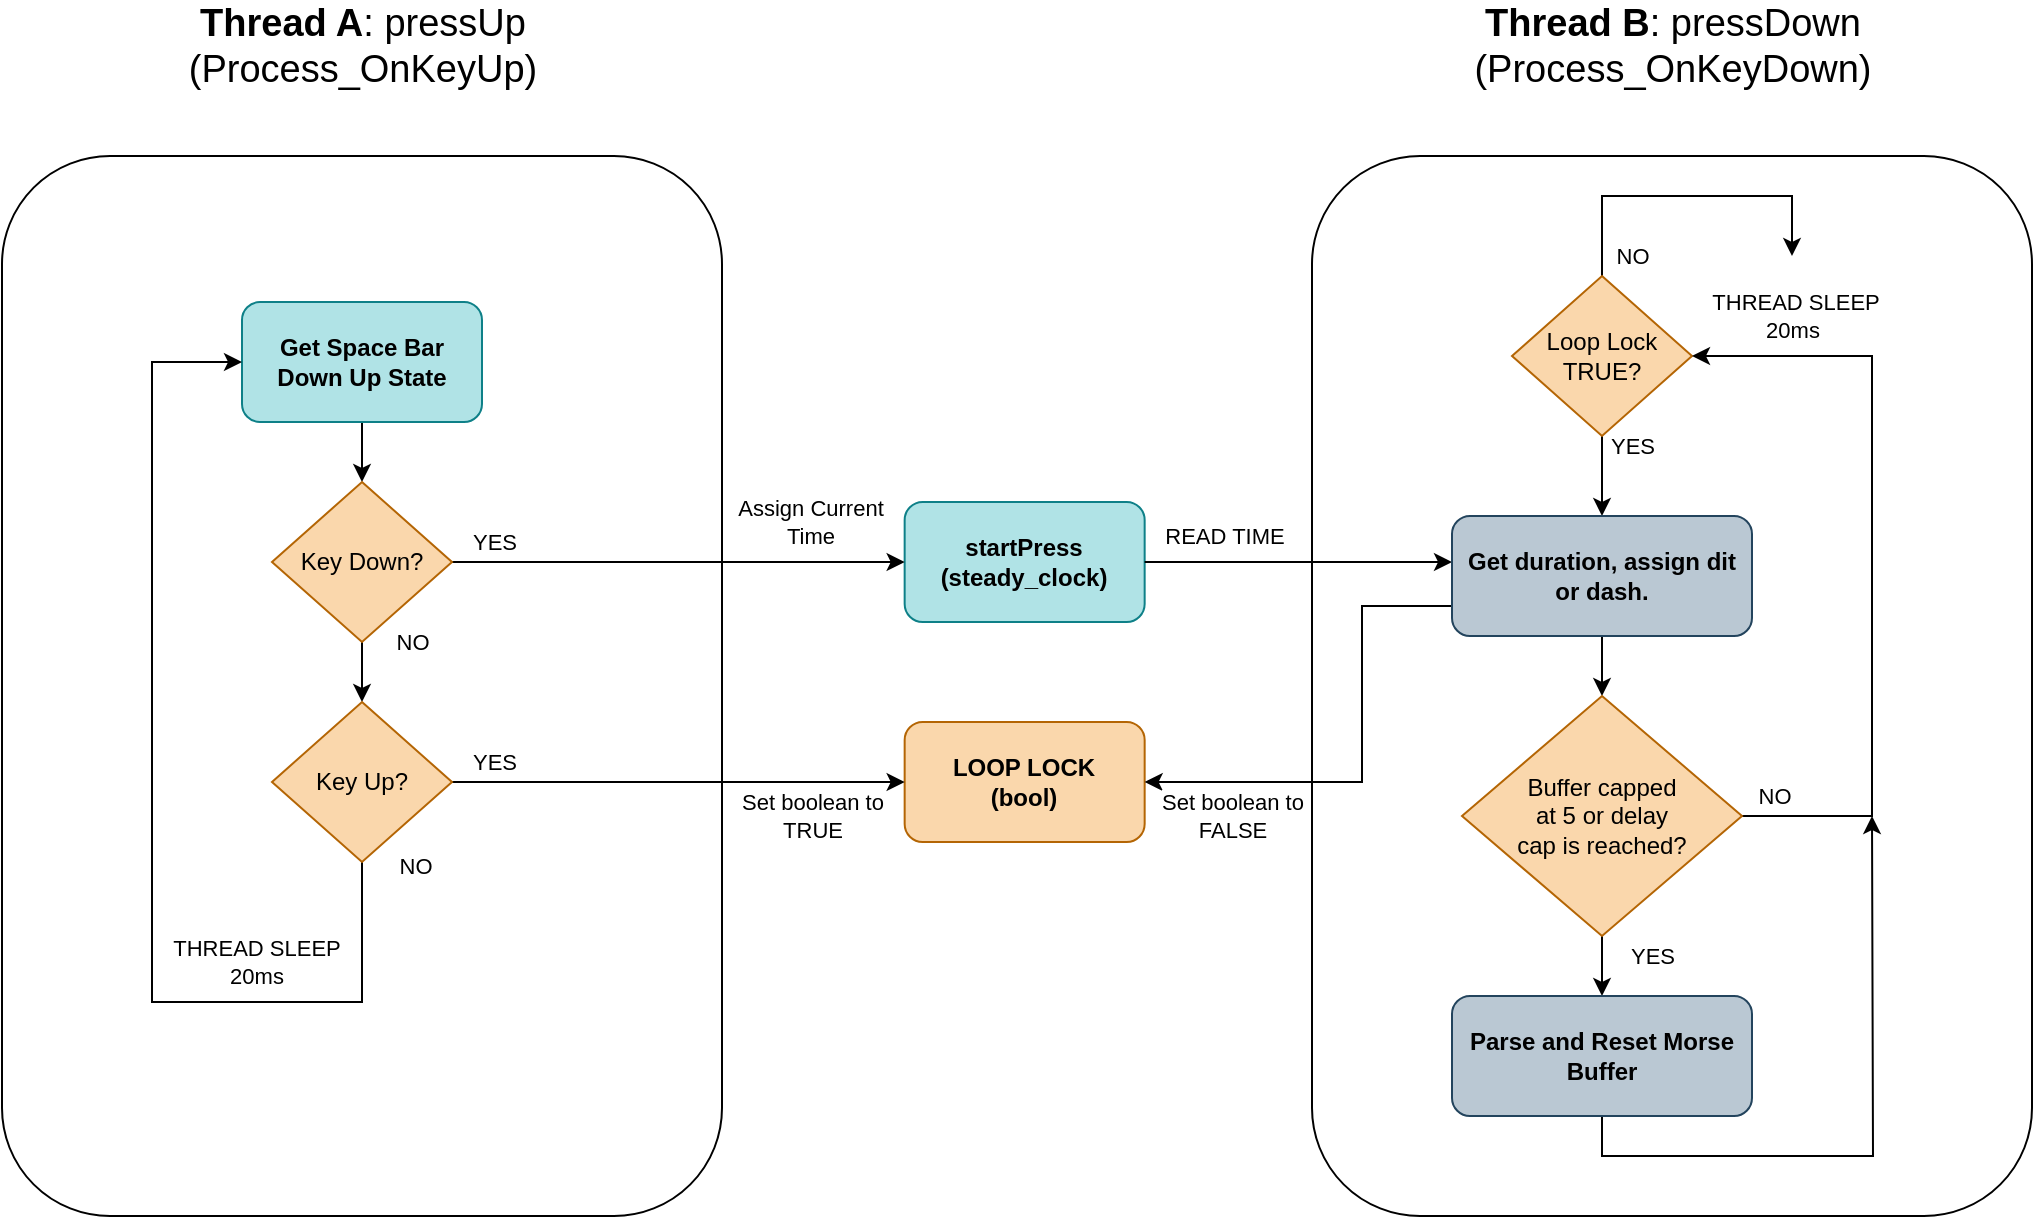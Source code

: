<mxfile version="22.0.3" type="device" pages="2">
  <diagram name="InputLoop_Original" id="HH_DDcOL4ZvDtyQG4jyh">
    <mxGraphModel dx="1404" dy="814" grid="1" gridSize="10" guides="1" tooltips="1" connect="1" arrows="1" fold="1" page="1" pageScale="1" pageWidth="1169" pageHeight="827" background="none" math="0" shadow="0">
      <root>
        <mxCell id="0" />
        <mxCell id="1" parent="0" />
        <mxCell id="ae37Za4HgEdqagNRVa7j-47" value="" style="rounded=1;whiteSpace=wrap;html=1;movable=0;resizable=0;rotatable=0;deletable=0;editable=0;locked=1;connectable=0;" parent="1" vertex="1">
          <mxGeometry x="60" y="190" width="360" height="530" as="geometry" />
        </mxCell>
        <mxCell id="ae37Za4HgEdqagNRVa7j-2" value="&lt;font color=&quot;#000000&quot;&gt;&lt;b&gt;LOOP LOCK&lt;br&gt;(bool)&lt;br&gt;&lt;/b&gt;&lt;/font&gt;" style="rounded=1;whiteSpace=wrap;html=1;fillColor=#fad7ac;strokeColor=#b46504;movable=1;resizable=1;rotatable=1;deletable=1;editable=1;locked=0;connectable=1;" parent="1" vertex="1">
          <mxGeometry x="511.33" y="473" width="120" height="60" as="geometry" />
        </mxCell>
        <mxCell id="ae37Za4HgEdqagNRVa7j-3" value="&lt;font color=&quot;#000000&quot;&gt;&lt;b&gt;startPress&lt;br&gt;(steady_clock)&lt;br&gt;&lt;/b&gt;&lt;/font&gt;" style="rounded=1;whiteSpace=wrap;html=1;fillColor=#b0e3e6;strokeColor=#0e8088;movable=1;resizable=1;rotatable=1;deletable=1;editable=1;locked=0;connectable=1;" parent="1" vertex="1">
          <mxGeometry x="511.33" y="363" width="120" height="60" as="geometry" />
        </mxCell>
        <mxCell id="ae37Za4HgEdqagNRVa7j-6" style="edgeStyle=orthogonalEdgeStyle;rounded=0;orthogonalLoop=1;jettySize=auto;html=1;exitX=0.5;exitY=1;exitDx=0;exitDy=0;entryX=0.5;entryY=0;entryDx=0;entryDy=0;movable=1;resizable=1;rotatable=1;deletable=1;editable=1;locked=0;connectable=1;" parent="1" source="ae37Za4HgEdqagNRVa7j-4" target="ae37Za4HgEdqagNRVa7j-5" edge="1">
          <mxGeometry relative="1" as="geometry" />
        </mxCell>
        <mxCell id="ae37Za4HgEdqagNRVa7j-4" value="&lt;font color=&quot;#000000&quot;&gt;&lt;b&gt;Get Space Bar&lt;br&gt;Down Up State&lt;br&gt;&lt;/b&gt;&lt;/font&gt;" style="rounded=1;whiteSpace=wrap;html=1;fillColor=#b0e3e6;strokeColor=#0e8088;movable=1;resizable=1;rotatable=1;deletable=1;editable=1;locked=0;connectable=1;" parent="1" vertex="1">
          <mxGeometry x="180" y="263" width="120" height="60" as="geometry" />
        </mxCell>
        <mxCell id="ae37Za4HgEdqagNRVa7j-7" style="edgeStyle=orthogonalEdgeStyle;rounded=0;orthogonalLoop=1;jettySize=auto;html=1;exitX=1;exitY=0.5;exitDx=0;exitDy=0;entryX=0;entryY=0.5;entryDx=0;entryDy=0;movable=1;resizable=1;rotatable=1;deletable=1;editable=1;locked=0;connectable=1;" parent="1" source="ae37Za4HgEdqagNRVa7j-5" target="ae37Za4HgEdqagNRVa7j-3" edge="1">
          <mxGeometry relative="1" as="geometry">
            <mxPoint x="455" y="393" as="targetPoint" />
            <Array as="points">
              <mxPoint x="455" y="393" />
              <mxPoint x="455" y="393" />
            </Array>
          </mxGeometry>
        </mxCell>
        <mxCell id="ae37Za4HgEdqagNRVa7j-8" value="YES" style="edgeLabel;html=1;align=center;verticalAlign=middle;resizable=1;points=[];movable=1;rotatable=1;deletable=1;editable=1;locked=0;connectable=1;" parent="ae37Za4HgEdqagNRVa7j-7" vertex="1" connectable="0">
          <mxGeometry x="-0.801" y="3" relative="1" as="geometry">
            <mxPoint x="-2" y="-7" as="offset" />
          </mxGeometry>
        </mxCell>
        <mxCell id="ae37Za4HgEdqagNRVa7j-9" value="Assign Current&lt;br&gt;Time" style="edgeLabel;html=1;align=center;verticalAlign=middle;resizable=1;points=[];movable=1;rotatable=1;deletable=1;editable=1;locked=0;connectable=1;" parent="ae37Za4HgEdqagNRVa7j-7" vertex="1" connectable="0">
          <mxGeometry x="0.617" y="1" relative="1" as="geometry">
            <mxPoint x="-4" y="-19" as="offset" />
          </mxGeometry>
        </mxCell>
        <mxCell id="ae37Za4HgEdqagNRVa7j-11" style="edgeStyle=orthogonalEdgeStyle;rounded=0;orthogonalLoop=1;jettySize=auto;html=1;exitX=0.5;exitY=1;exitDx=0;exitDy=0;entryX=0.5;entryY=0;entryDx=0;entryDy=0;movable=1;resizable=1;rotatable=1;deletable=1;editable=1;locked=0;connectable=1;" parent="1" source="ae37Za4HgEdqagNRVa7j-5" target="ae37Za4HgEdqagNRVa7j-10" edge="1">
          <mxGeometry relative="1" as="geometry" />
        </mxCell>
        <mxCell id="ae37Za4HgEdqagNRVa7j-17" value="NO" style="edgeLabel;html=1;align=center;verticalAlign=middle;resizable=1;points=[];movable=1;rotatable=1;deletable=1;editable=1;locked=0;connectable=1;" parent="ae37Za4HgEdqagNRVa7j-11" vertex="1" connectable="0">
          <mxGeometry x="-0.733" y="1" relative="1" as="geometry">
            <mxPoint x="24" y="-4" as="offset" />
          </mxGeometry>
        </mxCell>
        <mxCell id="ae37Za4HgEdqagNRVa7j-5" value="&lt;font color=&quot;#000000&quot;&gt;Key Down?&lt;/font&gt;" style="rhombus;whiteSpace=wrap;html=1;fillColor=#fad7ac;strokeColor=#b46504;movable=1;resizable=1;rotatable=1;deletable=1;editable=1;locked=0;connectable=1;" parent="1" vertex="1">
          <mxGeometry x="195" y="353" width="90" height="80" as="geometry" />
        </mxCell>
        <mxCell id="ae37Za4HgEdqagNRVa7j-12" style="edgeStyle=orthogonalEdgeStyle;rounded=0;orthogonalLoop=1;jettySize=auto;html=1;exitX=1;exitY=0.5;exitDx=0;exitDy=0;entryX=0;entryY=0.5;entryDx=0;entryDy=0;movable=1;resizable=1;rotatable=1;deletable=1;editable=1;locked=0;connectable=1;" parent="1" source="ae37Za4HgEdqagNRVa7j-10" target="ae37Za4HgEdqagNRVa7j-2" edge="1">
          <mxGeometry relative="1" as="geometry" />
        </mxCell>
        <mxCell id="ae37Za4HgEdqagNRVa7j-13" value="YES" style="edgeLabel;html=1;align=center;verticalAlign=middle;resizable=1;points=[];movable=1;rotatable=1;deletable=1;editable=1;locked=0;connectable=1;" parent="ae37Za4HgEdqagNRVa7j-12" vertex="1" connectable="0">
          <mxGeometry x="-0.817" y="2" relative="1" as="geometry">
            <mxPoint y="-8" as="offset" />
          </mxGeometry>
        </mxCell>
        <mxCell id="ae37Za4HgEdqagNRVa7j-14" value="Set boolean to&lt;br&gt;TRUE" style="edgeLabel;html=1;align=center;verticalAlign=middle;resizable=1;points=[];movable=1;rotatable=1;deletable=1;editable=1;locked=0;connectable=1;" parent="ae37Za4HgEdqagNRVa7j-12" vertex="1" connectable="0">
          <mxGeometry x="0.661" relative="1" as="geometry">
            <mxPoint x="-8" y="17" as="offset" />
          </mxGeometry>
        </mxCell>
        <mxCell id="ae37Za4HgEdqagNRVa7j-16" style="edgeStyle=orthogonalEdgeStyle;rounded=0;orthogonalLoop=1;jettySize=auto;html=1;exitX=0.5;exitY=1;exitDx=0;exitDy=0;entryX=0;entryY=0.5;entryDx=0;entryDy=0;movable=1;resizable=1;rotatable=1;deletable=1;editable=1;locked=0;connectable=1;" parent="1" source="ae37Za4HgEdqagNRVa7j-10" target="ae37Za4HgEdqagNRVa7j-4" edge="1">
          <mxGeometry relative="1" as="geometry">
            <Array as="points">
              <mxPoint x="240" y="613" />
              <mxPoint x="135" y="613" />
              <mxPoint x="135" y="293" />
            </Array>
          </mxGeometry>
        </mxCell>
        <mxCell id="ae37Za4HgEdqagNRVa7j-18" value="&amp;nbsp;NO" style="edgeLabel;html=1;align=center;verticalAlign=middle;resizable=1;points=[];movable=1;rotatable=1;deletable=1;editable=1;locked=0;connectable=1;" parent="ae37Za4HgEdqagNRVa7j-16" vertex="1" connectable="0">
          <mxGeometry x="-0.922" y="2" relative="1" as="geometry">
            <mxPoint x="23" y="-19" as="offset" />
          </mxGeometry>
        </mxCell>
        <mxCell id="ae37Za4HgEdqagNRVa7j-19" value="Text" style="edgeLabel;html=1;align=center;verticalAlign=middle;resizable=0;points=[];movable=0;rotatable=0;deletable=0;editable=0;locked=1;connectable=0;" parent="ae37Za4HgEdqagNRVa7j-16" vertex="1" connectable="0">
          <mxGeometry x="0.1" y="-2" relative="1" as="geometry">
            <mxPoint x="48" y="112" as="offset" />
          </mxGeometry>
        </mxCell>
        <mxCell id="ae37Za4HgEdqagNRVa7j-20" value="THREAD SLEEP&lt;br&gt;20ms" style="edgeLabel;html=1;align=center;verticalAlign=middle;resizable=1;points=[];movable=1;rotatable=1;deletable=1;editable=1;locked=0;connectable=1;" parent="ae37Za4HgEdqagNRVa7j-16" vertex="1" connectable="0">
          <mxGeometry x="-0.544" y="-8" relative="1" as="geometry">
            <mxPoint y="-12" as="offset" />
          </mxGeometry>
        </mxCell>
        <mxCell id="ae37Za4HgEdqagNRVa7j-10" value="&lt;font color=&quot;#000000&quot;&gt;Key Up?&lt;/font&gt;" style="rhombus;whiteSpace=wrap;html=1;fillColor=#fad7ac;strokeColor=#b46504;movable=1;resizable=1;rotatable=1;deletable=1;editable=1;locked=0;connectable=1;" parent="1" vertex="1">
          <mxGeometry x="195" y="463" width="90" height="80" as="geometry" />
        </mxCell>
        <mxCell id="ae37Za4HgEdqagNRVa7j-21" value="" style="rounded=1;whiteSpace=wrap;html=1;movable=0;resizable=0;rotatable=0;deletable=0;editable=0;locked=1;connectable=0;" parent="1" vertex="1">
          <mxGeometry x="715" y="190" width="360" height="530" as="geometry" />
        </mxCell>
        <mxCell id="ae37Za4HgEdqagNRVa7j-27" style="edgeStyle=orthogonalEdgeStyle;rounded=0;orthogonalLoop=1;jettySize=auto;html=1;exitX=0.5;exitY=1;exitDx=0;exitDy=0;entryX=0.5;entryY=0;entryDx=0;entryDy=0;movable=0;resizable=0;rotatable=0;deletable=0;editable=0;locked=1;connectable=0;" parent="1" source="ae37Za4HgEdqagNRVa7j-22" target="ae37Za4HgEdqagNRVa7j-24" edge="1">
          <mxGeometry relative="1" as="geometry" />
        </mxCell>
        <mxCell id="ae37Za4HgEdqagNRVa7j-28" value="YES" style="edgeLabel;html=1;align=center;verticalAlign=middle;resizable=0;points=[];movable=0;rotatable=0;deletable=0;editable=0;locked=1;connectable=0;" parent="ae37Za4HgEdqagNRVa7j-27" vertex="1" connectable="0">
          <mxGeometry x="-0.5" y="1" relative="1" as="geometry">
            <mxPoint x="14" y="-5" as="offset" />
          </mxGeometry>
        </mxCell>
        <mxCell id="ae37Za4HgEdqagNRVa7j-40" style="edgeStyle=orthogonalEdgeStyle;rounded=0;orthogonalLoop=1;jettySize=auto;html=1;exitX=0.5;exitY=0;exitDx=0;exitDy=0;movable=0;resizable=0;rotatable=0;deletable=0;editable=0;locked=1;connectable=0;" parent="1" source="ae37Za4HgEdqagNRVa7j-22" edge="1">
          <mxGeometry relative="1" as="geometry">
            <mxPoint x="955" y="240" as="targetPoint" />
            <Array as="points">
              <mxPoint x="860" y="210" />
              <mxPoint x="955" y="210" />
              <mxPoint x="955" y="240" />
            </Array>
          </mxGeometry>
        </mxCell>
        <mxCell id="ae37Za4HgEdqagNRVa7j-41" value="NO" style="edgeLabel;html=1;align=center;verticalAlign=middle;resizable=0;points=[];movable=0;rotatable=0;deletable=0;editable=0;locked=1;connectable=0;" parent="ae37Za4HgEdqagNRVa7j-40" vertex="1" connectable="0">
          <mxGeometry x="-0.232" y="1" relative="1" as="geometry">
            <mxPoint x="-9" y="31" as="offset" />
          </mxGeometry>
        </mxCell>
        <mxCell id="ae37Za4HgEdqagNRVa7j-22" value="&lt;font color=&quot;#000000&quot;&gt;Loop Lock&lt;br&gt;TRUE?&lt;br&gt;&lt;/font&gt;" style="rhombus;whiteSpace=wrap;html=1;fillColor=#fad7ac;strokeColor=#b46504;movable=0;resizable=0;rotatable=0;deletable=0;editable=0;locked=1;connectable=0;" parent="1" vertex="1">
          <mxGeometry x="815" y="250" width="90" height="80" as="geometry" />
        </mxCell>
        <mxCell id="ae37Za4HgEdqagNRVa7j-25" style="edgeStyle=orthogonalEdgeStyle;rounded=0;orthogonalLoop=1;jettySize=auto;html=1;endArrow=none;endFill=0;startArrow=classic;startFill=1;movable=1;resizable=1;rotatable=1;deletable=1;editable=1;locked=0;connectable=1;entryX=1;entryY=0.5;entryDx=0;entryDy=0;" parent="1" source="ae37Za4HgEdqagNRVa7j-24" target="ae37Za4HgEdqagNRVa7j-3" edge="1">
          <mxGeometry relative="1" as="geometry">
            <mxPoint x="770" y="394" as="sourcePoint" />
            <mxPoint x="680" y="370" as="targetPoint" />
            <Array as="points">
              <mxPoint x="770" y="393" />
              <mxPoint x="770" y="393" />
            </Array>
          </mxGeometry>
        </mxCell>
        <mxCell id="ae37Za4HgEdqagNRVa7j-26" value="READ TIME" style="edgeLabel;html=1;align=center;verticalAlign=middle;resizable=1;points=[];movable=1;rotatable=1;deletable=1;editable=1;locked=0;connectable=1;" parent="ae37Za4HgEdqagNRVa7j-25" vertex="1" connectable="0">
          <mxGeometry x="0.675" y="1" relative="1" as="geometry">
            <mxPoint x="14" y="-14" as="offset" />
          </mxGeometry>
        </mxCell>
        <mxCell id="ae37Za4HgEdqagNRVa7j-29" style="edgeStyle=orthogonalEdgeStyle;rounded=0;orthogonalLoop=1;jettySize=auto;html=1;exitX=0;exitY=0.75;exitDx=0;exitDy=0;entryX=1;entryY=0.5;entryDx=0;entryDy=0;movable=1;resizable=1;rotatable=1;deletable=1;editable=1;locked=0;connectable=1;" parent="1" source="ae37Za4HgEdqagNRVa7j-24" target="ae37Za4HgEdqagNRVa7j-2" edge="1">
          <mxGeometry relative="1" as="geometry">
            <mxPoint x="785" y="478" as="sourcePoint" />
            <Array as="points">
              <mxPoint x="740" y="415" />
              <mxPoint x="740" y="503" />
            </Array>
          </mxGeometry>
        </mxCell>
        <mxCell id="ae37Za4HgEdqagNRVa7j-30" value="Set boolean to&lt;br&gt;FALSE" style="edgeLabel;html=1;align=center;verticalAlign=middle;resizable=1;points=[];movable=1;rotatable=1;deletable=1;editable=1;locked=0;connectable=1;" parent="ae37Za4HgEdqagNRVa7j-29" vertex="1" connectable="0">
          <mxGeometry x="0.651" y="-3" relative="1" as="geometry">
            <mxPoint x="1" y="20" as="offset" />
          </mxGeometry>
        </mxCell>
        <mxCell id="ae37Za4HgEdqagNRVa7j-32" style="edgeStyle=orthogonalEdgeStyle;rounded=0;orthogonalLoop=1;jettySize=auto;html=1;exitX=0.5;exitY=1;exitDx=0;exitDy=0;entryX=0.5;entryY=0;entryDx=0;entryDy=0;movable=0;resizable=0;rotatable=0;deletable=0;editable=0;locked=1;connectable=0;" parent="1" source="ae37Za4HgEdqagNRVa7j-24" target="ae37Za4HgEdqagNRVa7j-31" edge="1">
          <mxGeometry relative="1" as="geometry">
            <mxPoint x="860" y="450" as="targetPoint" />
          </mxGeometry>
        </mxCell>
        <mxCell id="ae37Za4HgEdqagNRVa7j-24" value="&lt;font color=&quot;#000000&quot;&gt;&lt;b&gt;Get duration, assign dit or dash.&lt;br&gt;&lt;/b&gt;&lt;/font&gt;" style="rounded=1;whiteSpace=wrap;html=1;fillColor=#bac8d3;strokeColor=#23445d;movable=1;resizable=1;rotatable=1;deletable=1;editable=1;locked=0;connectable=1;" parent="1" vertex="1">
          <mxGeometry x="785" y="370" width="150" height="60" as="geometry" />
        </mxCell>
        <mxCell id="ae37Za4HgEdqagNRVa7j-35" style="edgeStyle=orthogonalEdgeStyle;rounded=0;orthogonalLoop=1;jettySize=auto;html=1;exitX=0.5;exitY=1;exitDx=0;exitDy=0;entryX=0.5;entryY=0;entryDx=0;entryDy=0;movable=0;resizable=0;rotatable=0;deletable=0;editable=0;locked=1;connectable=0;" parent="1" source="ae37Za4HgEdqagNRVa7j-31" target="ae37Za4HgEdqagNRVa7j-34" edge="1">
          <mxGeometry relative="1" as="geometry" />
        </mxCell>
        <mxCell id="ae37Za4HgEdqagNRVa7j-46" value="YES" style="edgeLabel;html=1;align=center;verticalAlign=middle;resizable=0;points=[];movable=0;rotatable=0;deletable=0;editable=0;locked=1;connectable=0;" parent="ae37Za4HgEdqagNRVa7j-35" vertex="1" connectable="0">
          <mxGeometry x="-0.689" relative="1" as="geometry">
            <mxPoint x="25" y="5" as="offset" />
          </mxGeometry>
        </mxCell>
        <mxCell id="ae37Za4HgEdqagNRVa7j-36" style="edgeStyle=orthogonalEdgeStyle;rounded=0;orthogonalLoop=1;jettySize=auto;html=1;exitX=1;exitY=0.5;exitDx=0;exitDy=0;entryX=1;entryY=0.5;entryDx=0;entryDy=0;movable=0;resizable=0;rotatable=0;deletable=0;editable=0;locked=1;connectable=0;" parent="1" source="ae37Za4HgEdqagNRVa7j-31" target="ae37Za4HgEdqagNRVa7j-22" edge="1">
          <mxGeometry relative="1" as="geometry">
            <Array as="points">
              <mxPoint x="995" y="520" />
              <mxPoint x="995" y="290" />
            </Array>
          </mxGeometry>
        </mxCell>
        <mxCell id="ae37Za4HgEdqagNRVa7j-39" value="&amp;nbsp;THREAD SLEEP&lt;br&gt;20ms" style="edgeLabel;html=1;align=center;verticalAlign=middle;resizable=0;points=[];movable=0;rotatable=0;deletable=0;editable=0;locked=1;connectable=0;" parent="ae37Za4HgEdqagNRVa7j-36" vertex="1" connectable="0">
          <mxGeometry x="0.808" y="-1" relative="1" as="geometry">
            <mxPoint x="13" y="-19" as="offset" />
          </mxGeometry>
        </mxCell>
        <mxCell id="ae37Za4HgEdqagNRVa7j-45" value="NO" style="edgeLabel;html=1;align=center;verticalAlign=middle;resizable=0;points=[];movable=0;rotatable=0;deletable=0;editable=0;locked=1;connectable=0;" parent="ae37Za4HgEdqagNRVa7j-36" vertex="1" connectable="0">
          <mxGeometry x="-0.825" y="1" relative="1" as="geometry">
            <mxPoint x="-18" y="-9" as="offset" />
          </mxGeometry>
        </mxCell>
        <mxCell id="ae37Za4HgEdqagNRVa7j-31" value="&lt;font color=&quot;#000000&quot;&gt;Buffer capped&lt;br&gt;at 5 or delay&lt;br&gt;cap is reached?&lt;br&gt;&lt;/font&gt;" style="rhombus;whiteSpace=wrap;html=1;fillColor=#fad7ac;strokeColor=#b46504;movable=0;resizable=0;rotatable=0;deletable=0;editable=0;locked=1;connectable=0;" parent="1" vertex="1">
          <mxGeometry x="790" y="460" width="140" height="120" as="geometry" />
        </mxCell>
        <mxCell id="ae37Za4HgEdqagNRVa7j-37" style="edgeStyle=orthogonalEdgeStyle;rounded=0;orthogonalLoop=1;jettySize=auto;html=1;exitX=0.5;exitY=1;exitDx=0;exitDy=0;movable=0;resizable=0;rotatable=0;deletable=0;editable=0;locked=1;connectable=0;" parent="1" source="ae37Za4HgEdqagNRVa7j-34" edge="1">
          <mxGeometry relative="1" as="geometry">
            <mxPoint x="995" y="520" as="targetPoint" />
          </mxGeometry>
        </mxCell>
        <mxCell id="ae37Za4HgEdqagNRVa7j-34" value="&lt;font color=&quot;#000000&quot;&gt;&lt;b&gt;Parse and Reset Morse Buffer&lt;br&gt;&lt;/b&gt;&lt;/font&gt;" style="rounded=1;whiteSpace=wrap;html=1;fillColor=#bac8d3;strokeColor=#23445d;movable=0;resizable=0;rotatable=0;deletable=0;editable=0;locked=1;connectable=0;" parent="1" vertex="1">
          <mxGeometry x="785" y="610" width="150" height="60" as="geometry" />
        </mxCell>
        <mxCell id="ae37Za4HgEdqagNRVa7j-43" value="&lt;b style=&quot;font-size: 19px;&quot;&gt;Thread A&lt;/b&gt;: pressUp (Process_OnKeyUp)" style="text;html=1;strokeColor=none;fillColor=none;align=center;verticalAlign=middle;whiteSpace=wrap;rounded=0;fontSize=19;movable=1;resizable=1;rotatable=1;deletable=1;editable=1;locked=0;connectable=1;" parent="1" vertex="1">
          <mxGeometry x="102.5" y="120" width="275" height="30" as="geometry" />
        </mxCell>
        <mxCell id="ae37Za4HgEdqagNRVa7j-44" value="&lt;b style=&quot;font-size: 19px;&quot;&gt;Thread B&lt;/b&gt;: pressDown (Process_OnKeyDown)" style="text;html=1;strokeColor=none;fillColor=none;align=center;verticalAlign=middle;whiteSpace=wrap;rounded=0;fontSize=19;movable=1;resizable=1;rotatable=1;deletable=1;editable=1;locked=0;connectable=1;" parent="1" vertex="1">
          <mxGeometry x="757.5" y="120" width="275" height="30" as="geometry" />
        </mxCell>
      </root>
    </mxGraphModel>
  </diagram>
  <diagram id="SwKNMU0ufbJwUH6NYpc8" name="InputLoop_New">
    <mxGraphModel dx="1404" dy="814" grid="1" gridSize="10" guides="1" tooltips="1" connect="1" arrows="1" fold="1" page="1" pageScale="1" pageWidth="1169" pageHeight="827" math="0" shadow="0">
      <root>
        <mxCell id="0" />
        <mxCell id="1" parent="0" />
        <mxCell id="DZ8lsFtnNgfcTQUbpWTO-1" value="" style="rounded=0;html=1;jettySize=auto;orthogonalLoop=1;fontSize=11;endArrow=block;endFill=0;endSize=8;strokeWidth=1;shadow=0;labelBackgroundColor=none;edgeStyle=orthogonalEdgeStyle;" parent="1" source="DZ8lsFtnNgfcTQUbpWTO-2" target="DZ8lsFtnNgfcTQUbpWTO-5" edge="1">
          <mxGeometry relative="1" as="geometry" />
        </mxCell>
        <mxCell id="DZ8lsFtnNgfcTQUbpWTO-2" value="LOOP START" style="rounded=1;whiteSpace=wrap;html=1;fontSize=12;glass=0;strokeWidth=1;shadow=0;" parent="1" vertex="1">
          <mxGeometry x="296" y="14" width="120" height="40" as="geometry" />
        </mxCell>
        <mxCell id="DZ8lsFtnNgfcTQUbpWTO-4" value="YES" style="edgeStyle=orthogonalEdgeStyle;rounded=0;html=1;jettySize=auto;orthogonalLoop=1;fontSize=11;endArrow=block;endFill=0;endSize=8;strokeWidth=1;shadow=0;labelBackgroundColor=none;" parent="1" source="DZ8lsFtnNgfcTQUbpWTO-5" target="DZ8lsFtnNgfcTQUbpWTO-6" edge="1">
          <mxGeometry x="-0.556" y="15" relative="1" as="geometry">
            <mxPoint as="offset" />
          </mxGeometry>
        </mxCell>
        <mxCell id="DZ8lsFtnNgfcTQUbpWTO-12" style="edgeStyle=orthogonalEdgeStyle;rounded=0;orthogonalLoop=1;jettySize=auto;html=1;exitX=0.5;exitY=1;exitDx=0;exitDy=0;entryX=0.5;entryY=0;entryDx=0;entryDy=0;" parent="1" source="DZ8lsFtnNgfcTQUbpWTO-5" target="DZ8lsFtnNgfcTQUbpWTO-14" edge="1">
          <mxGeometry relative="1" as="geometry">
            <mxPoint x="356.333" y="304.0" as="targetPoint" />
          </mxGeometry>
        </mxCell>
        <mxCell id="DZ8lsFtnNgfcTQUbpWTO-13" value="NO" style="edgeLabel;html=1;align=center;verticalAlign=middle;resizable=0;points=[];" parent="DZ8lsFtnNgfcTQUbpWTO-12" vertex="1" connectable="0">
          <mxGeometry x="-0.189" relative="1" as="geometry">
            <mxPoint x="20" y="-15" as="offset" />
          </mxGeometry>
        </mxCell>
        <mxCell id="DZ8lsFtnNgfcTQUbpWTO-5" value="Key Pressed, but state previously was false" style="rhombus;whiteSpace=wrap;html=1;shadow=0;fontFamily=Helvetica;fontSize=12;align=center;strokeWidth=1;spacing=6;spacingTop=-4;" parent="1" vertex="1">
          <mxGeometry x="266" y="94" width="180" height="150" as="geometry" />
        </mxCell>
        <mxCell id="DZ8lsFtnNgfcTQUbpWTO-16" style="edgeStyle=orthogonalEdgeStyle;rounded=0;orthogonalLoop=1;jettySize=auto;html=1;exitX=1;exitY=0.5;exitDx=0;exitDy=0;" parent="1" source="DZ8lsFtnNgfcTQUbpWTO-6" edge="1">
          <mxGeometry relative="1" as="geometry">
            <mxPoint x="686" y="168.667" as="targetPoint" />
          </mxGeometry>
        </mxCell>
        <mxCell id="DZ8lsFtnNgfcTQUbpWTO-6" value="Set atomic boolean to True (store)" style="rounded=1;whiteSpace=wrap;html=1;fontSize=12;glass=0;strokeWidth=1;shadow=0;" parent="1" vertex="1">
          <mxGeometry x="526" y="136.5" width="110" height="65" as="geometry" />
        </mxCell>
        <mxCell id="DZ8lsFtnNgfcTQUbpWTO-18" style="edgeStyle=orthogonalEdgeStyle;rounded=0;orthogonalLoop=1;jettySize=auto;html=1;exitX=0.5;exitY=1;exitDx=0;exitDy=0;entryX=0.5;entryY=0;entryDx=0;entryDy=0;" parent="1" source="DZ8lsFtnNgfcTQUbpWTO-14" target="DZ8lsFtnNgfcTQUbpWTO-15" edge="1">
          <mxGeometry relative="1" as="geometry">
            <mxPoint x="356" y="424" as="targetPoint" />
          </mxGeometry>
        </mxCell>
        <mxCell id="DZ8lsFtnNgfcTQUbpWTO-14" value="Track time since last input of ANY (Up, Down)" style="rounded=1;whiteSpace=wrap;html=1;fontSize=12;glass=0;strokeWidth=1;shadow=0;" parent="1" vertex="1">
          <mxGeometry x="281" y="304" width="150" height="65" as="geometry" />
        </mxCell>
        <mxCell id="DZ8lsFtnNgfcTQUbpWTO-20" style="edgeStyle=orthogonalEdgeStyle;rounded=0;orthogonalLoop=1;jettySize=auto;html=1;exitX=1;exitY=0.5;exitDx=0;exitDy=0;entryX=0;entryY=0.5;entryDx=0;entryDy=0;" parent="1" source="DZ8lsFtnNgfcTQUbpWTO-15" target="DZ8lsFtnNgfcTQUbpWTO-19" edge="1">
          <mxGeometry relative="1" as="geometry">
            <mxPoint x="446" y="499" as="sourcePoint" />
          </mxGeometry>
        </mxCell>
        <mxCell id="DZ8lsFtnNgfcTQUbpWTO-21" value="YES" style="edgeLabel;html=1;align=center;verticalAlign=middle;resizable=0;points=[];" parent="DZ8lsFtnNgfcTQUbpWTO-20" vertex="1" connectable="0">
          <mxGeometry x="-0.01" y="1" relative="1" as="geometry">
            <mxPoint x="-20" y="-14" as="offset" />
          </mxGeometry>
        </mxCell>
        <mxCell id="DZ8lsFtnNgfcTQUbpWTO-25" style="edgeStyle=orthogonalEdgeStyle;rounded=0;orthogonalLoop=1;jettySize=auto;html=1;exitX=0.5;exitY=1;exitDx=0;exitDy=0;entryX=0.5;entryY=0;entryDx=0;entryDy=0;" parent="1" source="DZ8lsFtnNgfcTQUbpWTO-15" target="DZ8lsFtnNgfcTQUbpWTO-26" edge="1">
          <mxGeometry relative="1" as="geometry">
            <mxPoint x="355.842" y="634" as="targetPoint" />
          </mxGeometry>
        </mxCell>
        <mxCell id="DZ8lsFtnNgfcTQUbpWTO-29" value="NO" style="edgeLabel;html=1;align=center;verticalAlign=middle;resizable=0;points=[];" parent="DZ8lsFtnNgfcTQUbpWTO-25" vertex="1" connectable="0">
          <mxGeometry x="-0.59" y="-1" relative="1" as="geometry">
            <mxPoint x="21" y="-12" as="offset" />
          </mxGeometry>
        </mxCell>
        <mxCell id="DZ8lsFtnNgfcTQUbpWTO-15" value="KEYPRESS_DOWN&lt;br&gt;is set and not empty?" style="rhombus;whiteSpace=wrap;html=1;shadow=0;fontFamily=Helvetica;fontSize=12;align=center;strokeWidth=1;spacing=6;spacingTop=-4;" parent="1" vertex="1">
          <mxGeometry x="266" y="418" width="180" height="150" as="geometry" />
        </mxCell>
        <mxCell id="DZ8lsFtnNgfcTQUbpWTO-24" style="edgeStyle=orthogonalEdgeStyle;rounded=0;orthogonalLoop=1;jettySize=auto;html=1;exitX=1;exitY=0.5;exitDx=0;exitDy=0;entryX=1;entryY=0.5;entryDx=0;entryDy=0;" parent="1" source="DZ8lsFtnNgfcTQUbpWTO-17" target="DZ8lsFtnNgfcTQUbpWTO-14" edge="1">
          <mxGeometry relative="1" as="geometry">
            <Array as="points">
              <mxPoint x="880" y="169" />
              <mxPoint x="880" y="337" />
            </Array>
          </mxGeometry>
        </mxCell>
        <mxCell id="DZ8lsFtnNgfcTQUbpWTO-17" value="Set current time for KEYPRESS_DOWN" style="rounded=1;whiteSpace=wrap;html=1;fontSize=12;glass=0;strokeWidth=1;shadow=0;" parent="1" vertex="1">
          <mxGeometry x="686" y="136.5" width="140" height="65" as="geometry" />
        </mxCell>
        <mxCell id="DZ8lsFtnNgfcTQUbpWTO-23" style="edgeStyle=orthogonalEdgeStyle;rounded=0;orthogonalLoop=1;jettySize=auto;html=1;exitX=1;exitY=0.5;exitDx=0;exitDy=0;entryX=0;entryY=0.5;entryDx=0;entryDy=0;" parent="1" source="DZ8lsFtnNgfcTQUbpWTO-19" target="DZ8lsFtnNgfcTQUbpWTO-22" edge="1">
          <mxGeometry relative="1" as="geometry" />
        </mxCell>
        <mxCell id="DZ8lsFtnNgfcTQUbpWTO-19" value="Subtract current time from KEYPRESS_DOWN&lt;br&gt;(Duration)" style="rounded=1;whiteSpace=wrap;html=1;fontSize=12;glass=0;strokeWidth=1;shadow=0;" parent="1" vertex="1">
          <mxGeometry x="526" y="460.5" width="170" height="65" as="geometry" />
        </mxCell>
        <mxCell id="DZ8lsFtnNgfcTQUbpWTO-32" style="edgeStyle=orthogonalEdgeStyle;rounded=0;orthogonalLoop=1;jettySize=auto;html=1;entryX=0.5;entryY=0;entryDx=0;entryDy=0;exitX=0.5;exitY=1;exitDx=0;exitDy=0;" parent="1" source="DZ8lsFtnNgfcTQUbpWTO-22" target="DZ8lsFtnNgfcTQUbpWTO-31" edge="1">
          <mxGeometry relative="1" as="geometry">
            <mxPoint x="876" y="574" as="sourcePoint" />
          </mxGeometry>
        </mxCell>
        <mxCell id="DZ8lsFtnNgfcTQUbpWTO-37" value="[ SEND AS ::DIT, OR ::DASH ]" style="edgeLabel;html=1;align=center;verticalAlign=middle;resizable=0;points=[];" parent="DZ8lsFtnNgfcTQUbpWTO-32" vertex="1" connectable="0">
          <mxGeometry x="-0.01" relative="1" as="geometry">
            <mxPoint x="-90" y="22" as="offset" />
          </mxGeometry>
        </mxCell>
        <mxCell id="DZ8lsFtnNgfcTQUbpWTO-43" style="edgeStyle=orthogonalEdgeStyle;rounded=0;orthogonalLoop=1;jettySize=auto;html=1;exitX=1;exitY=0.5;exitDx=0;exitDy=0;entryX=0.25;entryY=1;entryDx=0;entryDy=0;" parent="1" source="DZ8lsFtnNgfcTQUbpWTO-22" target="DZ8lsFtnNgfcTQUbpWTO-39" edge="1">
          <mxGeometry relative="1" as="geometry">
            <Array as="points">
              <mxPoint x="1050" y="493" />
              <mxPoint x="1050" y="814" />
              <mxPoint x="112" y="814" />
            </Array>
          </mxGeometry>
        </mxCell>
        <mxCell id="DZ8lsFtnNgfcTQUbpWTO-44" value="NO" style="edgeLabel;html=1;align=center;verticalAlign=middle;resizable=0;points=[];" parent="DZ8lsFtnNgfcTQUbpWTO-43" vertex="1" connectable="0">
          <mxGeometry x="-0.963" y="1" relative="1" as="geometry">
            <mxPoint x="-14" y="-8" as="offset" />
          </mxGeometry>
        </mxCell>
        <mxCell id="DZ8lsFtnNgfcTQUbpWTO-22" value="Key Pressed still true,&lt;br&gt;or Dash Duration&lt;br&gt;is reached and Key State&lt;br&gt;is currently Key Up?" style="rhombus;whiteSpace=wrap;html=1;shadow=0;fontFamily=Helvetica;fontSize=12;align=center;strokeWidth=1;spacing=6;spacingTop=-4;" parent="1" vertex="1">
          <mxGeometry x="766" y="416" width="220" height="154" as="geometry" />
        </mxCell>
        <mxCell id="DZ8lsFtnNgfcTQUbpWTO-27" style="edgeStyle=orthogonalEdgeStyle;rounded=0;orthogonalLoop=1;jettySize=auto;html=1;exitX=0.5;exitY=0;exitDx=0;exitDy=0;entryX=0;entryY=0.5;entryDx=0;entryDy=0;" parent="1" source="DZ8lsFtnNgfcTQUbpWTO-39" target="DZ8lsFtnNgfcTQUbpWTO-2" edge="1">
          <mxGeometry relative="1" as="geometry">
            <Array as="points">
              <mxPoint x="155" y="34" />
            </Array>
          </mxGeometry>
        </mxCell>
        <mxCell id="DZ8lsFtnNgfcTQUbpWTO-30" value="T&lt;br&gt;H&lt;br&gt;R&lt;br&gt;E&lt;br&gt;A&lt;br&gt;D&lt;br&gt;&lt;br&gt;S&lt;br&gt;L&lt;br&gt;E&lt;br&gt;E&lt;br&gt;P&lt;br&gt;&lt;br&gt;2&lt;br&gt;0&lt;br&gt;m&lt;br&gt;s" style="edgeLabel;html=1;align=center;verticalAlign=middle;resizable=0;points=[];" parent="DZ8lsFtnNgfcTQUbpWTO-27" vertex="1" connectable="0">
          <mxGeometry x="-0.275" relative="1" as="geometry">
            <mxPoint x="15" y="3" as="offset" />
          </mxGeometry>
        </mxCell>
        <mxCell id="DZ8lsFtnNgfcTQUbpWTO-33" style="edgeStyle=orthogonalEdgeStyle;rounded=0;orthogonalLoop=1;jettySize=auto;html=1;exitX=1;exitY=0.5;exitDx=0;exitDy=0;entryX=0;entryY=0.5;entryDx=0;entryDy=0;" parent="1" source="DZ8lsFtnNgfcTQUbpWTO-26" target="DZ8lsFtnNgfcTQUbpWTO-31" edge="1">
          <mxGeometry relative="1" as="geometry">
            <mxPoint x="536" y="709" as="targetPoint" />
          </mxGeometry>
        </mxCell>
        <mxCell id="DZ8lsFtnNgfcTQUbpWTO-34" value="YES" style="edgeLabel;html=1;align=center;verticalAlign=middle;resizable=0;points=[];" parent="DZ8lsFtnNgfcTQUbpWTO-33" vertex="1" connectable="0">
          <mxGeometry x="-0.633" y="-1" relative="1" as="geometry">
            <mxPoint x="-38" y="-16" as="offset" />
          </mxGeometry>
        </mxCell>
        <mxCell id="DZ8lsFtnNgfcTQUbpWTO-36" value="[ SEND AS ::PROCESS ]" style="edgeLabel;html=1;align=center;verticalAlign=middle;resizable=0;points=[];" parent="DZ8lsFtnNgfcTQUbpWTO-33" vertex="1" connectable="0">
          <mxGeometry x="0.064" y="1" relative="1" as="geometry">
            <mxPoint x="72" y="-14" as="offset" />
          </mxGeometry>
        </mxCell>
        <mxCell id="DZ8lsFtnNgfcTQUbpWTO-40" style="edgeStyle=orthogonalEdgeStyle;rounded=0;orthogonalLoop=1;jettySize=auto;html=1;exitX=0;exitY=0.5;exitDx=0;exitDy=0;entryX=0.75;entryY=1;entryDx=0;entryDy=0;" parent="1" source="DZ8lsFtnNgfcTQUbpWTO-26" target="DZ8lsFtnNgfcTQUbpWTO-39" edge="1">
          <mxGeometry relative="1" as="geometry" />
        </mxCell>
        <mxCell id="DZ8lsFtnNgfcTQUbpWTO-41" value="NO" style="edgeLabel;html=1;align=center;verticalAlign=middle;resizable=0;points=[];" parent="DZ8lsFtnNgfcTQUbpWTO-40" vertex="1" connectable="0">
          <mxGeometry x="-0.772" y="-2" relative="1" as="geometry">
            <mxPoint x="9" y="-13" as="offset" />
          </mxGeometry>
        </mxCell>
        <mxCell id="DZ8lsFtnNgfcTQUbpWTO-26" value="Duration since last input&lt;br&gt;longer than 1 second?" style="rhombus;whiteSpace=wrap;html=1;shadow=0;fontFamily=Helvetica;fontSize=12;align=center;strokeWidth=1;spacing=6;spacingTop=-4;" parent="1" vertex="1">
          <mxGeometry x="264" y="627" width="184" height="164" as="geometry" />
        </mxCell>
        <mxCell id="DZ8lsFtnNgfcTQUbpWTO-42" style="edgeStyle=orthogonalEdgeStyle;rounded=0;orthogonalLoop=1;jettySize=auto;html=1;exitX=0.5;exitY=1;exitDx=0;exitDy=0;entryX=0.5;entryY=1;entryDx=0;entryDy=0;" parent="1" source="DZ8lsFtnNgfcTQUbpWTO-31" target="DZ8lsFtnNgfcTQUbpWTO-39" edge="1">
          <mxGeometry relative="1" as="geometry">
            <Array as="points">
              <mxPoint x="876" y="800" />
              <mxPoint x="155" y="800" />
            </Array>
          </mxGeometry>
        </mxCell>
        <mxCell id="DZ8lsFtnNgfcTQUbpWTO-31" value="&lt;b&gt;&lt;font color=&quot;#000000&quot;&gt;Invoke function pointer, with morse type.&lt;br&gt;&lt;br&gt;{ DIT, DASH, PROCESS }&lt;/font&gt;&lt;/b&gt;" style="rounded=1;whiteSpace=wrap;html=1;fontSize=12;glass=0;strokeWidth=1;shadow=0;fillColor=#ffcc99;strokeColor=#36393d;" parent="1" vertex="1">
          <mxGeometry x="761" y="654" width="230" height="110" as="geometry" />
        </mxCell>
        <mxCell id="DZ8lsFtnNgfcTQUbpWTO-39" value="Reset duration time, atomic boolean to False,&lt;br&gt;for next cycle" style="rounded=1;whiteSpace=wrap;html=1;fontSize=12;glass=0;strokeWidth=1;shadow=0;" parent="1" vertex="1">
          <mxGeometry x="70" y="534" width="170" height="65" as="geometry" />
        </mxCell>
      </root>
    </mxGraphModel>
  </diagram>
</mxfile>
